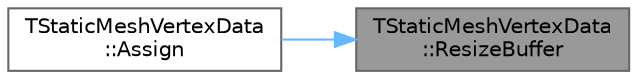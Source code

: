 digraph "TStaticMeshVertexData::ResizeBuffer"
{
 // INTERACTIVE_SVG=YES
 // LATEX_PDF_SIZE
  bgcolor="transparent";
  edge [fontname=Helvetica,fontsize=10,labelfontname=Helvetica,labelfontsize=10];
  node [fontname=Helvetica,fontsize=10,shape=box,height=0.2,width=0.4];
  rankdir="RL";
  Node1 [id="Node000001",label="TStaticMeshVertexData\l::ResizeBuffer",height=0.2,width=0.4,color="gray40", fillcolor="grey60", style="filled", fontcolor="black",tooltip="Resizes the vertex data buffer, discarding any data which no longer fits."];
  Node1 -> Node2 [id="edge1_Node000001_Node000002",dir="back",color="steelblue1",style="solid",tooltip=" "];
  Node2 [id="Node000002",label="TStaticMeshVertexData\l::Assign",height=0.2,width=0.4,color="grey40", fillcolor="white", style="filled",URL="$df/d0c/classTStaticMeshVertexData.html#a5cfebcf0664d3500326760956d913f98",tooltip="Assignment."];
}
